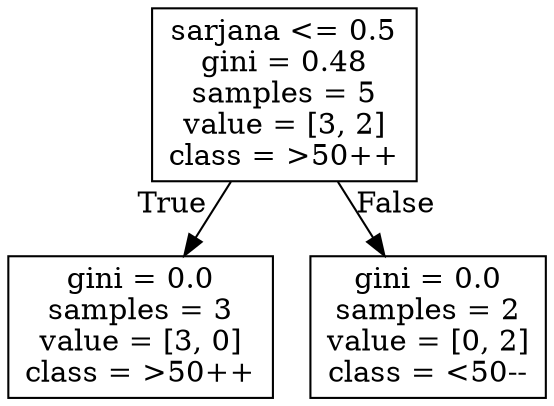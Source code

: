 digraph Tree {
node [shape=box] ;
0 [label="sarjana <= 0.5\ngini = 0.48\nsamples = 5\nvalue = [3, 2]\nclass = >50++"] ;
1 [label="gini = 0.0\nsamples = 3\nvalue = [3, 0]\nclass = >50++"] ;
0 -> 1 [labeldistance=2.5, labelangle=45, headlabel="True"] ;
2 [label="gini = 0.0\nsamples = 2\nvalue = [0, 2]\nclass = <50--"] ;
0 -> 2 [labeldistance=2.5, labelangle=-45, headlabel="False"] ;
}